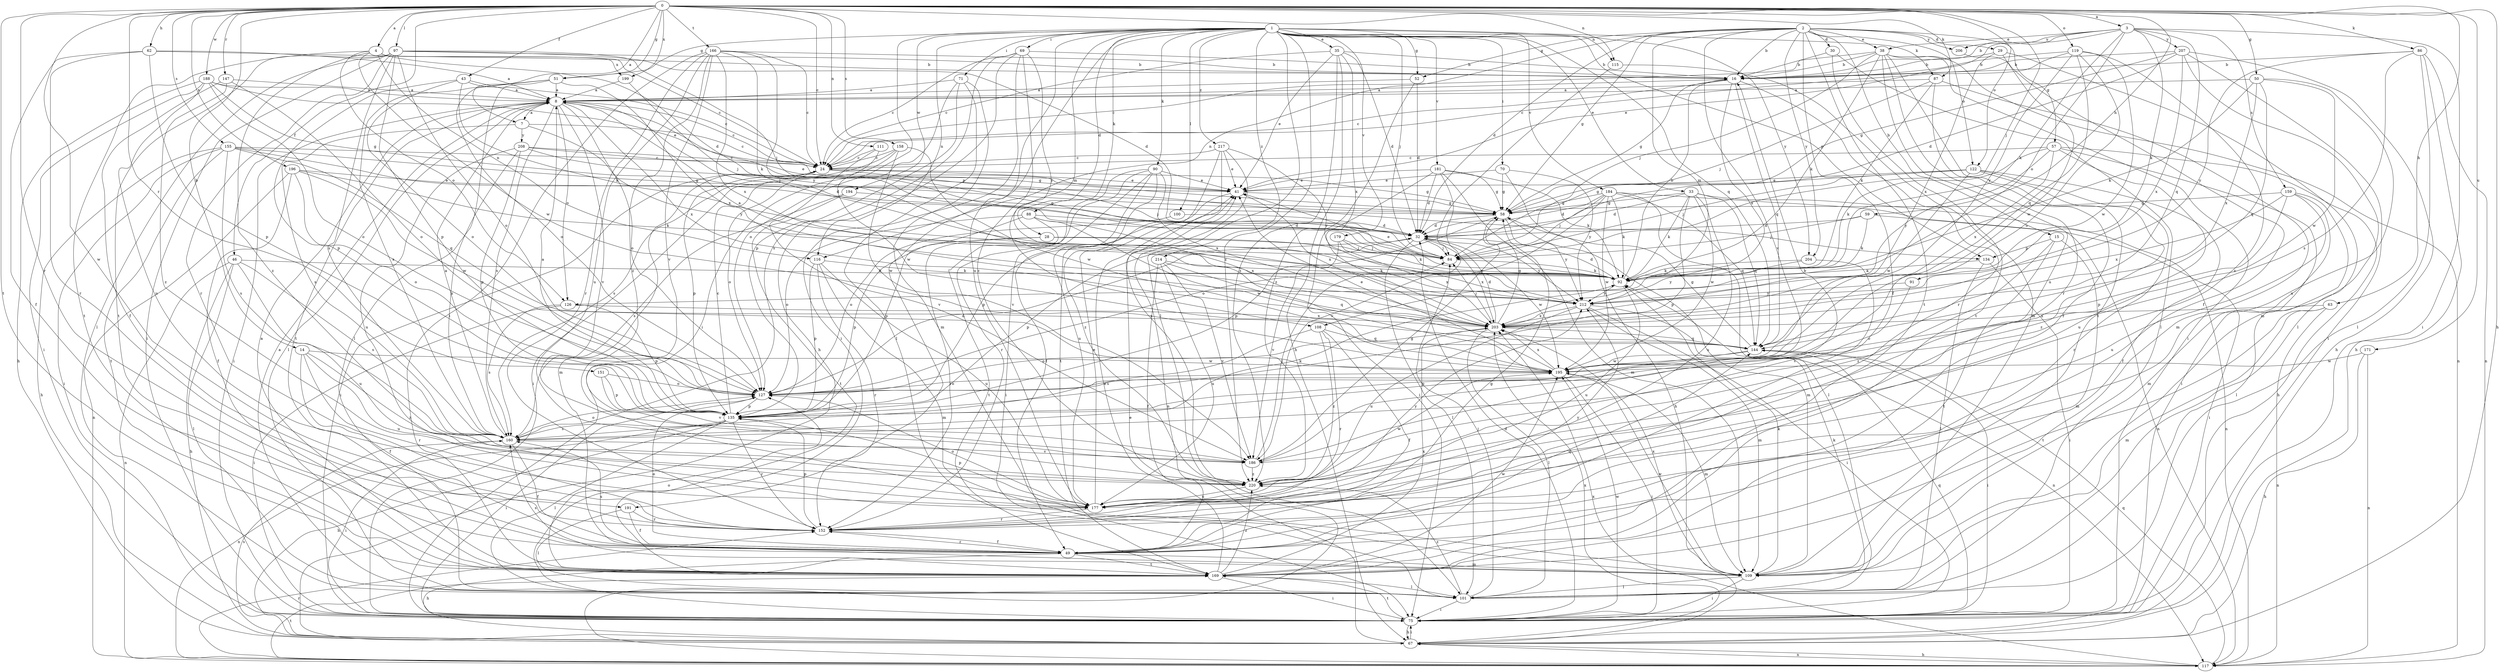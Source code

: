 strict digraph  {
0;
1;
2;
3;
4;
7;
8;
14;
15;
16;
24;
28;
29;
30;
32;
33;
35;
38;
41;
43;
46;
49;
50;
51;
52;
57;
58;
59;
62;
63;
67;
69;
70;
71;
75;
84;
86;
87;
88;
90;
91;
92;
97;
100;
101;
108;
109;
111;
115;
116;
117;
119;
122;
126;
127;
134;
135;
144;
147;
151;
152;
155;
158;
159;
160;
166;
169;
171;
177;
179;
181;
184;
186;
188;
191;
194;
195;
196;
199;
203;
204;
206;
207;
208;
212;
214;
217;
220;
0 -> 3  [label=a];
0 -> 4  [label=a];
0 -> 7  [label=a];
0 -> 14  [label=b];
0 -> 24  [label=c];
0 -> 43  [label=f];
0 -> 46  [label=f];
0 -> 50  [label=g];
0 -> 51  [label=g];
0 -> 59  [label=h];
0 -> 62  [label=h];
0 -> 63  [label=h];
0 -> 67  [label=h];
0 -> 84  [label=j];
0 -> 86  [label=k];
0 -> 87  [label=k];
0 -> 97  [label=l];
0 -> 111  [label=n];
0 -> 115  [label=n];
0 -> 119  [label=o];
0 -> 122  [label=o];
0 -> 147  [label=r];
0 -> 151  [label=r];
0 -> 152  [label=r];
0 -> 155  [label=s];
0 -> 158  [label=s];
0 -> 166  [label=t];
0 -> 169  [label=t];
0 -> 171  [label=u];
0 -> 188  [label=w];
0 -> 191  [label=w];
0 -> 196  [label=x];
0 -> 199  [label=x];
1 -> 28  [label=d];
1 -> 33  [label=e];
1 -> 35  [label=e];
1 -> 51  [label=g];
1 -> 52  [label=g];
1 -> 69  [label=i];
1 -> 70  [label=i];
1 -> 71  [label=i];
1 -> 75  [label=i];
1 -> 84  [label=j];
1 -> 87  [label=k];
1 -> 88  [label=k];
1 -> 90  [label=k];
1 -> 100  [label=l];
1 -> 101  [label=l];
1 -> 108  [label=m];
1 -> 115  [label=n];
1 -> 116  [label=n];
1 -> 134  [label=p];
1 -> 144  [label=q];
1 -> 177  [label=u];
1 -> 179  [label=v];
1 -> 181  [label=v];
1 -> 184  [label=v];
1 -> 191  [label=w];
1 -> 194  [label=w];
1 -> 204  [label=y];
1 -> 214  [label=z];
1 -> 217  [label=z];
1 -> 220  [label=z];
2 -> 15  [label=b];
2 -> 16  [label=b];
2 -> 29  [label=d];
2 -> 30  [label=d];
2 -> 32  [label=d];
2 -> 38  [label=e];
2 -> 49  [label=f];
2 -> 52  [label=g];
2 -> 57  [label=g];
2 -> 58  [label=g];
2 -> 108  [label=m];
2 -> 116  [label=n];
2 -> 122  [label=o];
2 -> 169  [label=t];
2 -> 186  [label=v];
2 -> 204  [label=y];
2 -> 206  [label=y];
3 -> 16  [label=b];
3 -> 38  [label=e];
3 -> 41  [label=e];
3 -> 75  [label=i];
3 -> 91  [label=k];
3 -> 92  [label=k];
3 -> 126  [label=o];
3 -> 144  [label=q];
3 -> 159  [label=s];
3 -> 206  [label=y];
3 -> 207  [label=y];
4 -> 24  [label=c];
4 -> 32  [label=d];
4 -> 116  [label=n];
4 -> 126  [label=o];
4 -> 169  [label=t];
4 -> 195  [label=w];
4 -> 199  [label=x];
4 -> 220  [label=z];
7 -> 24  [label=c];
7 -> 160  [label=s];
7 -> 208  [label=y];
7 -> 212  [label=y];
8 -> 7  [label=a];
8 -> 24  [label=c];
8 -> 75  [label=i];
8 -> 84  [label=j];
8 -> 101  [label=l];
8 -> 126  [label=o];
8 -> 127  [label=o];
8 -> 134  [label=p];
8 -> 160  [label=s];
8 -> 169  [label=t];
8 -> 186  [label=v];
8 -> 203  [label=x];
14 -> 49  [label=f];
14 -> 152  [label=r];
14 -> 177  [label=u];
14 -> 195  [label=w];
14 -> 220  [label=z];
15 -> 109  [label=m];
15 -> 134  [label=p];
15 -> 169  [label=t];
15 -> 220  [label=z];
16 -> 8  [label=a];
16 -> 24  [label=c];
16 -> 58  [label=g];
16 -> 144  [label=q];
16 -> 152  [label=r];
16 -> 203  [label=x];
24 -> 41  [label=e];
24 -> 58  [label=g];
24 -> 75  [label=i];
24 -> 84  [label=j];
24 -> 109  [label=m];
24 -> 127  [label=o];
24 -> 135  [label=p];
28 -> 84  [label=j];
28 -> 92  [label=k];
28 -> 135  [label=p];
28 -> 152  [label=r];
29 -> 16  [label=b];
29 -> 101  [label=l];
29 -> 195  [label=w];
29 -> 203  [label=x];
30 -> 16  [label=b];
30 -> 101  [label=l];
30 -> 169  [label=t];
32 -> 84  [label=j];
32 -> 101  [label=l];
32 -> 135  [label=p];
32 -> 195  [label=w];
32 -> 203  [label=x];
32 -> 212  [label=y];
33 -> 32  [label=d];
33 -> 58  [label=g];
33 -> 92  [label=k];
33 -> 117  [label=n];
33 -> 135  [label=p];
33 -> 144  [label=q];
33 -> 177  [label=u];
33 -> 195  [label=w];
35 -> 16  [label=b];
35 -> 24  [label=c];
35 -> 32  [label=d];
35 -> 41  [label=e];
35 -> 67  [label=h];
35 -> 203  [label=x];
35 -> 220  [label=z];
38 -> 16  [label=b];
38 -> 24  [label=c];
38 -> 75  [label=i];
38 -> 84  [label=j];
38 -> 92  [label=k];
38 -> 117  [label=n];
38 -> 152  [label=r];
38 -> 169  [label=t];
38 -> 177  [label=u];
41 -> 58  [label=g];
41 -> 135  [label=p];
41 -> 203  [label=x];
43 -> 8  [label=a];
43 -> 24  [label=c];
43 -> 92  [label=k];
43 -> 127  [label=o];
43 -> 135  [label=p];
46 -> 67  [label=h];
46 -> 92  [label=k];
46 -> 101  [label=l];
46 -> 117  [label=n];
46 -> 160  [label=s];
46 -> 177  [label=u];
49 -> 58  [label=g];
49 -> 67  [label=h];
49 -> 109  [label=m];
49 -> 127  [label=o];
49 -> 144  [label=q];
49 -> 152  [label=r];
49 -> 160  [label=s];
49 -> 169  [label=t];
50 -> 8  [label=a];
50 -> 92  [label=k];
50 -> 144  [label=q];
50 -> 177  [label=u];
50 -> 195  [label=w];
50 -> 203  [label=x];
51 -> 8  [label=a];
51 -> 101  [label=l];
51 -> 127  [label=o];
51 -> 160  [label=s];
51 -> 203  [label=x];
52 -> 8  [label=a];
52 -> 32  [label=d];
52 -> 220  [label=z];
57 -> 24  [label=c];
57 -> 67  [label=h];
57 -> 75  [label=i];
57 -> 92  [label=k];
57 -> 177  [label=u];
57 -> 203  [label=x];
57 -> 212  [label=y];
58 -> 32  [label=d];
58 -> 109  [label=m];
58 -> 135  [label=p];
58 -> 212  [label=y];
59 -> 32  [label=d];
59 -> 75  [label=i];
59 -> 84  [label=j];
59 -> 92  [label=k];
62 -> 8  [label=a];
62 -> 16  [label=b];
62 -> 49  [label=f];
62 -> 135  [label=p];
62 -> 152  [label=r];
63 -> 109  [label=m];
63 -> 117  [label=n];
63 -> 169  [label=t];
63 -> 203  [label=x];
67 -> 41  [label=e];
67 -> 75  [label=i];
67 -> 117  [label=n];
67 -> 160  [label=s];
67 -> 203  [label=x];
69 -> 16  [label=b];
69 -> 24  [label=c];
69 -> 67  [label=h];
69 -> 75  [label=i];
69 -> 160  [label=s];
69 -> 212  [label=y];
69 -> 220  [label=z];
70 -> 41  [label=e];
70 -> 58  [label=g];
70 -> 67  [label=h];
70 -> 212  [label=y];
71 -> 8  [label=a];
71 -> 101  [label=l];
71 -> 109  [label=m];
71 -> 127  [label=o];
71 -> 135  [label=p];
75 -> 32  [label=d];
75 -> 67  [label=h];
75 -> 144  [label=q];
75 -> 169  [label=t];
75 -> 195  [label=w];
84 -> 92  [label=k];
86 -> 16  [label=b];
86 -> 67  [label=h];
86 -> 101  [label=l];
86 -> 117  [label=n];
86 -> 160  [label=s];
86 -> 212  [label=y];
87 -> 8  [label=a];
87 -> 49  [label=f];
87 -> 84  [label=j];
87 -> 92  [label=k];
87 -> 109  [label=m];
88 -> 32  [label=d];
88 -> 127  [label=o];
88 -> 135  [label=p];
88 -> 169  [label=t];
88 -> 195  [label=w];
88 -> 203  [label=x];
90 -> 41  [label=e];
90 -> 49  [label=f];
90 -> 75  [label=i];
90 -> 152  [label=r];
90 -> 177  [label=u];
90 -> 203  [label=x];
90 -> 220  [label=z];
91 -> 127  [label=o];
91 -> 212  [label=y];
92 -> 16  [label=b];
92 -> 32  [label=d];
92 -> 41  [label=e];
92 -> 177  [label=u];
92 -> 212  [label=y];
97 -> 16  [label=b];
97 -> 32  [label=d];
97 -> 75  [label=i];
97 -> 84  [label=j];
97 -> 101  [label=l];
97 -> 127  [label=o];
97 -> 135  [label=p];
97 -> 152  [label=r];
97 -> 160  [label=s];
97 -> 169  [label=t];
100 -> 32  [label=d];
100 -> 127  [label=o];
101 -> 8  [label=a];
101 -> 75  [label=i];
101 -> 84  [label=j];
101 -> 92  [label=k];
101 -> 220  [label=z];
108 -> 49  [label=f];
108 -> 144  [label=q];
108 -> 152  [label=r];
108 -> 160  [label=s];
108 -> 220  [label=z];
109 -> 75  [label=i];
109 -> 92  [label=k];
109 -> 101  [label=l];
109 -> 160  [label=s];
109 -> 195  [label=w];
109 -> 203  [label=x];
111 -> 24  [label=c];
111 -> 186  [label=v];
111 -> 195  [label=w];
115 -> 84  [label=j];
115 -> 109  [label=m];
116 -> 92  [label=k];
116 -> 109  [label=m];
116 -> 135  [label=p];
116 -> 152  [label=r];
116 -> 177  [label=u];
117 -> 67  [label=h];
117 -> 144  [label=q];
117 -> 152  [label=r];
117 -> 169  [label=t];
117 -> 203  [label=x];
119 -> 16  [label=b];
119 -> 24  [label=c];
119 -> 127  [label=o];
119 -> 144  [label=q];
119 -> 195  [label=w];
119 -> 212  [label=y];
119 -> 220  [label=z];
122 -> 41  [label=e];
122 -> 49  [label=f];
122 -> 58  [label=g];
122 -> 84  [label=j];
122 -> 152  [label=r];
122 -> 195  [label=w];
122 -> 220  [label=z];
126 -> 75  [label=i];
126 -> 135  [label=p];
126 -> 160  [label=s];
126 -> 203  [label=x];
127 -> 32  [label=d];
127 -> 75  [label=i];
127 -> 135  [label=p];
134 -> 75  [label=i];
134 -> 92  [label=k];
134 -> 101  [label=l];
135 -> 8  [label=a];
135 -> 24  [label=c];
135 -> 67  [label=h];
135 -> 101  [label=l];
135 -> 117  [label=n];
135 -> 152  [label=r];
135 -> 160  [label=s];
144 -> 58  [label=g];
144 -> 75  [label=i];
144 -> 135  [label=p];
144 -> 195  [label=w];
147 -> 8  [label=a];
147 -> 49  [label=f];
147 -> 127  [label=o];
147 -> 220  [label=z];
151 -> 127  [label=o];
151 -> 135  [label=p];
151 -> 186  [label=v];
152 -> 49  [label=f];
152 -> 135  [label=p];
152 -> 212  [label=y];
155 -> 24  [label=c];
155 -> 32  [label=d];
155 -> 58  [label=g];
155 -> 67  [label=h];
155 -> 75  [label=i];
155 -> 144  [label=q];
155 -> 160  [label=s];
155 -> 169  [label=t];
158 -> 24  [label=c];
158 -> 75  [label=i];
158 -> 160  [label=s];
158 -> 186  [label=v];
158 -> 195  [label=w];
159 -> 58  [label=g];
159 -> 101  [label=l];
159 -> 109  [label=m];
159 -> 135  [label=p];
159 -> 177  [label=u];
159 -> 203  [label=x];
160 -> 8  [label=a];
160 -> 49  [label=f];
160 -> 75  [label=i];
160 -> 92  [label=k];
160 -> 127  [label=o];
160 -> 186  [label=v];
166 -> 16  [label=b];
166 -> 24  [label=c];
166 -> 92  [label=k];
166 -> 152  [label=r];
166 -> 169  [label=t];
166 -> 177  [label=u];
166 -> 186  [label=v];
166 -> 203  [label=x];
166 -> 212  [label=y];
166 -> 220  [label=z];
169 -> 8  [label=a];
169 -> 41  [label=e];
169 -> 75  [label=i];
169 -> 101  [label=l];
169 -> 127  [label=o];
169 -> 195  [label=w];
169 -> 203  [label=x];
169 -> 220  [label=z];
171 -> 67  [label=h];
171 -> 117  [label=n];
171 -> 195  [label=w];
177 -> 41  [label=e];
177 -> 127  [label=o];
177 -> 135  [label=p];
177 -> 152  [label=r];
177 -> 212  [label=y];
179 -> 84  [label=j];
179 -> 186  [label=v];
179 -> 203  [label=x];
179 -> 212  [label=y];
181 -> 32  [label=d];
181 -> 41  [label=e];
181 -> 58  [label=g];
181 -> 75  [label=i];
181 -> 92  [label=k];
181 -> 109  [label=m];
181 -> 186  [label=v];
184 -> 32  [label=d];
184 -> 58  [label=g];
184 -> 84  [label=j];
184 -> 92  [label=k];
184 -> 101  [label=l];
184 -> 117  [label=n];
184 -> 127  [label=o];
184 -> 144  [label=q];
184 -> 195  [label=w];
186 -> 16  [label=b];
186 -> 58  [label=g];
186 -> 84  [label=j];
186 -> 220  [label=z];
188 -> 8  [label=a];
188 -> 41  [label=e];
188 -> 58  [label=g];
188 -> 67  [label=h];
188 -> 75  [label=i];
188 -> 127  [label=o];
188 -> 177  [label=u];
191 -> 49  [label=f];
191 -> 101  [label=l];
191 -> 152  [label=r];
194 -> 58  [label=g];
194 -> 160  [label=s];
194 -> 169  [label=t];
195 -> 41  [label=e];
195 -> 75  [label=i];
195 -> 109  [label=m];
195 -> 127  [label=o];
195 -> 203  [label=x];
196 -> 41  [label=e];
196 -> 49  [label=f];
196 -> 92  [label=k];
196 -> 117  [label=n];
196 -> 127  [label=o];
196 -> 195  [label=w];
199 -> 8  [label=a];
199 -> 84  [label=j];
203 -> 32  [label=d];
203 -> 58  [label=g];
203 -> 84  [label=j];
203 -> 101  [label=l];
203 -> 127  [label=o];
203 -> 144  [label=q];
204 -> 92  [label=k];
204 -> 186  [label=v];
204 -> 212  [label=y];
206 -> 49  [label=f];
207 -> 16  [label=b];
207 -> 32  [label=d];
207 -> 58  [label=g];
207 -> 67  [label=h];
207 -> 75  [label=i];
207 -> 109  [label=m];
207 -> 203  [label=x];
208 -> 24  [label=c];
208 -> 41  [label=e];
208 -> 58  [label=g];
208 -> 135  [label=p];
208 -> 160  [label=s];
208 -> 177  [label=u];
212 -> 8  [label=a];
212 -> 75  [label=i];
212 -> 109  [label=m];
212 -> 117  [label=n];
212 -> 177  [label=u];
212 -> 203  [label=x];
214 -> 49  [label=f];
214 -> 92  [label=k];
214 -> 144  [label=q];
214 -> 177  [label=u];
214 -> 186  [label=v];
217 -> 24  [label=c];
217 -> 41  [label=e];
217 -> 117  [label=n];
217 -> 169  [label=t];
217 -> 212  [label=y];
217 -> 220  [label=z];
220 -> 177  [label=u];
220 -> 195  [label=w];
}
